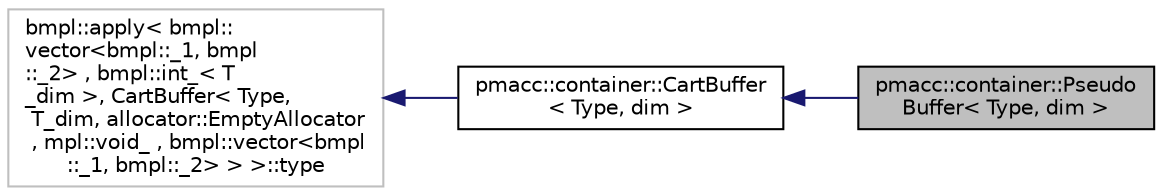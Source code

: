 digraph "pmacc::container::PseudoBuffer&lt; Type, dim &gt;"
{
 // LATEX_PDF_SIZE
  edge [fontname="Helvetica",fontsize="10",labelfontname="Helvetica",labelfontsize="10"];
  node [fontname="Helvetica",fontsize="10",shape=record];
  rankdir="LR";
  Node1 [label="pmacc::container::Pseudo\lBuffer\< Type, dim \>",height=0.2,width=0.4,color="black", fillcolor="grey75", style="filled", fontcolor="black",tooltip=" "];
  Node2 -> Node1 [dir="back",color="midnightblue",fontsize="10",style="solid",fontname="Helvetica"];
  Node2 [label="pmacc::container::CartBuffer\l\< Type, dim \>",height=0.2,width=0.4,color="black", fillcolor="white", style="filled",URL="$classpmacc_1_1container_1_1_cart_buffer.html",tooltip=" "];
  Node3 -> Node2 [dir="back",color="midnightblue",fontsize="10",style="solid",fontname="Helvetica"];
  Node3 [label="bmpl::apply\< bmpl::\lvector\<bmpl::_1, bmpl\l::_2\> , bmpl::int_\< T\l_dim \>, CartBuffer\< Type,\l T_dim, allocator::EmptyAllocator\l , mpl::void_ , bmpl::vector\<bmpl\l::_1, bmpl::_2\>  \> \>::type",height=0.2,width=0.4,color="grey75", fillcolor="white", style="filled",tooltip=" "];
}
